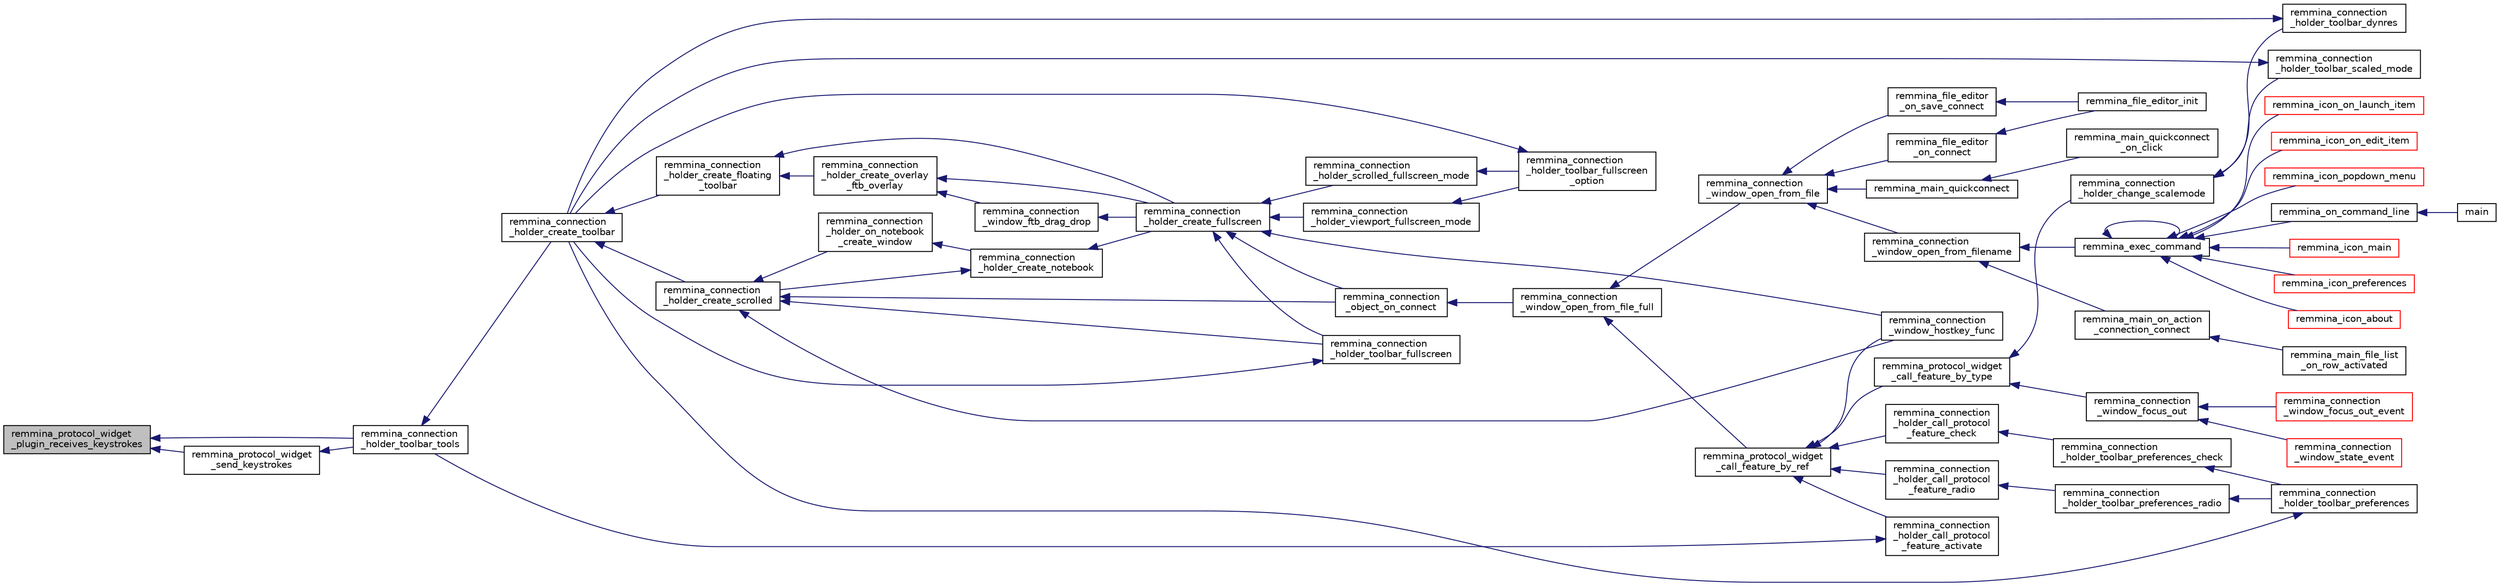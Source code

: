 digraph "remmina_protocol_widget_plugin_receives_keystrokes"
{
  edge [fontname="Helvetica",fontsize="10",labelfontname="Helvetica",labelfontsize="10"];
  node [fontname="Helvetica",fontsize="10",shape=record];
  rankdir="LR";
  Node3446 [label="remmina_protocol_widget\l_plugin_receives_keystrokes",height=0.2,width=0.4,color="black", fillcolor="grey75", style="filled", fontcolor="black"];
  Node3446 -> Node3447 [dir="back",color="midnightblue",fontsize="10",style="solid",fontname="Helvetica"];
  Node3447 [label="remmina_connection\l_holder_toolbar_tools",height=0.2,width=0.4,color="black", fillcolor="white", style="filled",URL="$remmina__connection__window_8c.html#a51cc0b2274049920f67c71047bd76213"];
  Node3447 -> Node3448 [dir="back",color="midnightblue",fontsize="10",style="solid",fontname="Helvetica"];
  Node3448 [label="remmina_connection\l_holder_create_toolbar",height=0.2,width=0.4,color="black", fillcolor="white", style="filled",URL="$remmina__connection__window_8c.html#af8138da72278e9e9000276e08a6fd984"];
  Node3448 -> Node3449 [dir="back",color="midnightblue",fontsize="10",style="solid",fontname="Helvetica"];
  Node3449 [label="remmina_connection\l_holder_create_floating\l_toolbar",height=0.2,width=0.4,color="black", fillcolor="white", style="filled",URL="$remmina__connection__window_8c.html#a967dca6c1876afc3e6bcb763f9709d43"];
  Node3449 -> Node3450 [dir="back",color="midnightblue",fontsize="10",style="solid",fontname="Helvetica"];
  Node3450 [label="remmina_connection\l_holder_create_overlay\l_ftb_overlay",height=0.2,width=0.4,color="black", fillcolor="white", style="filled",URL="$remmina__connection__window_8c.html#ab2edcb806312b3367c70fbb13c383ae0"];
  Node3450 -> Node3451 [dir="back",color="midnightblue",fontsize="10",style="solid",fontname="Helvetica"];
  Node3451 [label="remmina_connection\l_window_ftb_drag_drop",height=0.2,width=0.4,color="black", fillcolor="white", style="filled",URL="$remmina__connection__window_8c.html#a15c9b2bd929f8f2bb64d0bb6fa60f067"];
  Node3451 -> Node3452 [dir="back",color="midnightblue",fontsize="10",style="solid",fontname="Helvetica"];
  Node3452 [label="remmina_connection\l_holder_create_fullscreen",height=0.2,width=0.4,color="black", fillcolor="white", style="filled",URL="$remmina__connection__window_8c.html#ae67ca4d276339723c1ff87fc224eaccf"];
  Node3452 -> Node3453 [dir="back",color="midnightblue",fontsize="10",style="solid",fontname="Helvetica"];
  Node3453 [label="remmina_connection\l_holder_toolbar_fullscreen",height=0.2,width=0.4,color="black", fillcolor="white", style="filled",URL="$remmina__connection__window_8c.html#a02ac20f50f1b7b816bd7208127efdbee"];
  Node3453 -> Node3448 [dir="back",color="midnightblue",fontsize="10",style="solid",fontname="Helvetica"];
  Node3452 -> Node3454 [dir="back",color="midnightblue",fontsize="10",style="solid",fontname="Helvetica"];
  Node3454 [label="remmina_connection\l_holder_viewport_fullscreen_mode",height=0.2,width=0.4,color="black", fillcolor="white", style="filled",URL="$remmina__connection__window_8c.html#a0e99d0ff8c39f2c6de508eee9ef498c5"];
  Node3454 -> Node3455 [dir="back",color="midnightblue",fontsize="10",style="solid",fontname="Helvetica"];
  Node3455 [label="remmina_connection\l_holder_toolbar_fullscreen\l_option",height=0.2,width=0.4,color="black", fillcolor="white", style="filled",URL="$remmina__connection__window_8c.html#a1415cdcbed0e6fe9a7978586bf132207"];
  Node3455 -> Node3448 [dir="back",color="midnightblue",fontsize="10",style="solid",fontname="Helvetica"];
  Node3452 -> Node3456 [dir="back",color="midnightblue",fontsize="10",style="solid",fontname="Helvetica"];
  Node3456 [label="remmina_connection\l_holder_scrolled_fullscreen_mode",height=0.2,width=0.4,color="black", fillcolor="white", style="filled",URL="$remmina__connection__window_8c.html#aa25cae5c0e15e13b817b925e42a044a9"];
  Node3456 -> Node3455 [dir="back",color="midnightblue",fontsize="10",style="solid",fontname="Helvetica"];
  Node3452 -> Node3457 [dir="back",color="midnightblue",fontsize="10",style="solid",fontname="Helvetica"];
  Node3457 [label="remmina_connection\l_window_hostkey_func",height=0.2,width=0.4,color="black", fillcolor="white", style="filled",URL="$remmina__connection__window_8c.html#abef663d930076deb3105f86dabe2a9c3"];
  Node3452 -> Node3458 [dir="back",color="midnightblue",fontsize="10",style="solid",fontname="Helvetica"];
  Node3458 [label="remmina_connection\l_object_on_connect",height=0.2,width=0.4,color="black", fillcolor="white", style="filled",URL="$remmina__connection__window_8c.html#a0ad685a873ecef95ec13caba17e0c22e"];
  Node3458 -> Node3459 [dir="back",color="midnightblue",fontsize="10",style="solid",fontname="Helvetica"];
  Node3459 [label="remmina_connection\l_window_open_from_file_full",height=0.2,width=0.4,color="black", fillcolor="white", style="filled",URL="$remmina__connection__window_8h.html#adbf2b670ca3bae96a99cb0b36021a961"];
  Node3459 -> Node3460 [dir="back",color="midnightblue",fontsize="10",style="solid",fontname="Helvetica"];
  Node3460 [label="remmina_connection\l_window_open_from_file",height=0.2,width=0.4,color="black", fillcolor="white", style="filled",URL="$remmina__connection__window_8h.html#a1c7f722a89609523cc4de079cc82f23c"];
  Node3460 -> Node3461 [dir="back",color="midnightblue",fontsize="10",style="solid",fontname="Helvetica"];
  Node3461 [label="remmina_connection\l_window_open_from_filename",height=0.2,width=0.4,color="black", fillcolor="white", style="filled",URL="$remmina__connection__window_8h.html#ab0ed27ef360efc7d92906cbabf9da5db"];
  Node3461 -> Node3462 [dir="back",color="midnightblue",fontsize="10",style="solid",fontname="Helvetica"];
  Node3462 [label="remmina_exec_command",height=0.2,width=0.4,color="black", fillcolor="white", style="filled",URL="$remmina__exec_8h.html#a424cabdcff647797061e7482049d62a7"];
  Node3462 -> Node3463 [dir="back",color="midnightblue",fontsize="10",style="solid",fontname="Helvetica"];
  Node3463 [label="remmina_on_command_line",height=0.2,width=0.4,color="black", fillcolor="white", style="filled",URL="$remmina_8c.html#aeb286fc5bd52ab5382ab8cb495dc2914"];
  Node3463 -> Node3464 [dir="back",color="midnightblue",fontsize="10",style="solid",fontname="Helvetica"];
  Node3464 [label="main",height=0.2,width=0.4,color="black", fillcolor="white", style="filled",URL="$remmina_8c.html#a0ddf1224851353fc92bfbff6f499fa97"];
  Node3462 -> Node3462 [dir="back",color="midnightblue",fontsize="10",style="solid",fontname="Helvetica"];
  Node3462 -> Node3465 [dir="back",color="midnightblue",fontsize="10",style="solid",fontname="Helvetica"];
  Node3465 [label="remmina_icon_main",height=0.2,width=0.4,color="red", fillcolor="white", style="filled",URL="$remmina__icon_8c.html#a920476110ab6410c8fc8cf734109e497"];
  Node3462 -> Node3476 [dir="back",color="midnightblue",fontsize="10",style="solid",fontname="Helvetica"];
  Node3476 [label="remmina_icon_preferences",height=0.2,width=0.4,color="red", fillcolor="white", style="filled",URL="$remmina__icon_8c.html#ad3b0e3d12e4854eae05b1afea19da404"];
  Node3462 -> Node3477 [dir="back",color="midnightblue",fontsize="10",style="solid",fontname="Helvetica"];
  Node3477 [label="remmina_icon_about",height=0.2,width=0.4,color="red", fillcolor="white", style="filled",URL="$remmina__icon_8c.html#a5cdf1958ef01e49889bcee2e90e2cf71"];
  Node3462 -> Node3478 [dir="back",color="midnightblue",fontsize="10",style="solid",fontname="Helvetica"];
  Node3478 [label="remmina_icon_on_launch_item",height=0.2,width=0.4,color="red", fillcolor="white", style="filled",URL="$remmina__icon_8c.html#ad1699688680e12abcfd5c74dd2f76d83"];
  Node3462 -> Node3481 [dir="back",color="midnightblue",fontsize="10",style="solid",fontname="Helvetica"];
  Node3481 [label="remmina_icon_on_edit_item",height=0.2,width=0.4,color="red", fillcolor="white", style="filled",URL="$remmina__icon_8c.html#af8708120906a8dc41a7998ebf9ecd129"];
  Node3462 -> Node3482 [dir="back",color="midnightblue",fontsize="10",style="solid",fontname="Helvetica"];
  Node3482 [label="remmina_icon_popdown_menu",height=0.2,width=0.4,color="red", fillcolor="white", style="filled",URL="$remmina__icon_8c.html#a444be76e3c3a065279c5f9abc7fae833"];
  Node3461 -> Node3483 [dir="back",color="midnightblue",fontsize="10",style="solid",fontname="Helvetica"];
  Node3483 [label="remmina_main_on_action\l_connection_connect",height=0.2,width=0.4,color="black", fillcolor="white", style="filled",URL="$remmina__main_8c.html#ae023d1cb099a4f7bee79f13760566cbf"];
  Node3483 -> Node3484 [dir="back",color="midnightblue",fontsize="10",style="solid",fontname="Helvetica"];
  Node3484 [label="remmina_main_file_list\l_on_row_activated",height=0.2,width=0.4,color="black", fillcolor="white", style="filled",URL="$remmina__main_8c.html#aba1a89a2400c5cc8373c6bd34602ac10"];
  Node3460 -> Node3485 [dir="back",color="midnightblue",fontsize="10",style="solid",fontname="Helvetica"];
  Node3485 [label="remmina_file_editor\l_on_connect",height=0.2,width=0.4,color="black", fillcolor="white", style="filled",URL="$remmina__file__editor_8c.html#a73b8581fd1fd77532b748d91a2951f25"];
  Node3485 -> Node3469 [dir="back",color="midnightblue",fontsize="10",style="solid",fontname="Helvetica"];
  Node3469 [label="remmina_file_editor_init",height=0.2,width=0.4,color="black", fillcolor="white", style="filled",URL="$remmina__file__editor_8c.html#a9afd8d41c66f547320930eb331f3124d"];
  Node3460 -> Node3470 [dir="back",color="midnightblue",fontsize="10",style="solid",fontname="Helvetica"];
  Node3470 [label="remmina_file_editor\l_on_save_connect",height=0.2,width=0.4,color="black", fillcolor="white", style="filled",URL="$remmina__file__editor_8c.html#a57224f3f69f04f398de563b71be6b18e"];
  Node3470 -> Node3469 [dir="back",color="midnightblue",fontsize="10",style="solid",fontname="Helvetica"];
  Node3460 -> Node3486 [dir="back",color="midnightblue",fontsize="10",style="solid",fontname="Helvetica"];
  Node3486 [label="remmina_main_quickconnect",height=0.2,width=0.4,color="black", fillcolor="white", style="filled",URL="$remmina__main_8c.html#a802458852abacebfb16f1f4295806a01"];
  Node3486 -> Node3487 [dir="back",color="midnightblue",fontsize="10",style="solid",fontname="Helvetica"];
  Node3487 [label="remmina_main_quickconnect\l_on_click",height=0.2,width=0.4,color="black", fillcolor="white", style="filled",URL="$remmina__main_8c.html#a210e9e04c7c97cc86412044de31f659d"];
  Node3459 -> Node3488 [dir="back",color="midnightblue",fontsize="10",style="solid",fontname="Helvetica"];
  Node3488 [label="remmina_protocol_widget\l_call_feature_by_ref",height=0.2,width=0.4,color="black", fillcolor="white", style="filled",URL="$remmina__protocol__widget_8h.html#a605b69a9aa4393024369cc5070488692"];
  Node3488 -> Node3489 [dir="back",color="midnightblue",fontsize="10",style="solid",fontname="Helvetica"];
  Node3489 [label="remmina_connection\l_holder_call_protocol\l_feature_radio",height=0.2,width=0.4,color="black", fillcolor="white", style="filled",URL="$remmina__connection__window_8c.html#a86280cb973101817f7410af393bc2f98"];
  Node3489 -> Node3490 [dir="back",color="midnightblue",fontsize="10",style="solid",fontname="Helvetica"];
  Node3490 [label="remmina_connection\l_holder_toolbar_preferences_radio",height=0.2,width=0.4,color="black", fillcolor="white", style="filled",URL="$remmina__connection__window_8c.html#a1ddab4aacc284c606ab237eae9c0b5a9"];
  Node3490 -> Node3491 [dir="back",color="midnightblue",fontsize="10",style="solid",fontname="Helvetica"];
  Node3491 [label="remmina_connection\l_holder_toolbar_preferences",height=0.2,width=0.4,color="black", fillcolor="white", style="filled",URL="$remmina__connection__window_8c.html#a78ec7d6e66d6e6569c1a9a0230c74bc8"];
  Node3491 -> Node3448 [dir="back",color="midnightblue",fontsize="10",style="solid",fontname="Helvetica"];
  Node3488 -> Node3492 [dir="back",color="midnightblue",fontsize="10",style="solid",fontname="Helvetica"];
  Node3492 [label="remmina_connection\l_holder_call_protocol\l_feature_check",height=0.2,width=0.4,color="black", fillcolor="white", style="filled",URL="$remmina__connection__window_8c.html#a8d924ded7fe147df8b5f113e2fb1d6e7"];
  Node3492 -> Node3493 [dir="back",color="midnightblue",fontsize="10",style="solid",fontname="Helvetica"];
  Node3493 [label="remmina_connection\l_holder_toolbar_preferences_check",height=0.2,width=0.4,color="black", fillcolor="white", style="filled",URL="$remmina__connection__window_8c.html#ada0dce340f5f1484c496a2357e8a2c69"];
  Node3493 -> Node3491 [dir="back",color="midnightblue",fontsize="10",style="solid",fontname="Helvetica"];
  Node3488 -> Node3494 [dir="back",color="midnightblue",fontsize="10",style="solid",fontname="Helvetica"];
  Node3494 [label="remmina_connection\l_holder_call_protocol\l_feature_activate",height=0.2,width=0.4,color="black", fillcolor="white", style="filled",URL="$remmina__connection__window_8c.html#a4507b43c6fd10bc68d9512c6b253a552"];
  Node3494 -> Node3447 [dir="back",color="midnightblue",fontsize="10",style="solid",fontname="Helvetica"];
  Node3488 -> Node3457 [dir="back",color="midnightblue",fontsize="10",style="solid",fontname="Helvetica"];
  Node3488 -> Node3495 [dir="back",color="midnightblue",fontsize="10",style="solid",fontname="Helvetica"];
  Node3495 [label="remmina_protocol_widget\l_call_feature_by_type",height=0.2,width=0.4,color="black", fillcolor="white", style="filled",URL="$remmina__protocol__widget_8h.html#a6a630e96e5b914d60d678ae8eaad4cd9"];
  Node3495 -> Node3496 [dir="back",color="midnightblue",fontsize="10",style="solid",fontname="Helvetica"];
  Node3496 [label="remmina_connection\l_holder_change_scalemode",height=0.2,width=0.4,color="black", fillcolor="white", style="filled",URL="$remmina__connection__window_8c.html#a5565ebedf82eb9f2d54b7f447b4c930e"];
  Node3496 -> Node3497 [dir="back",color="midnightblue",fontsize="10",style="solid",fontname="Helvetica"];
  Node3497 [label="remmina_connection\l_holder_toolbar_dynres",height=0.2,width=0.4,color="black", fillcolor="white", style="filled",URL="$remmina__connection__window_8c.html#a576e3800c7371f63b27e3832848ac4e5"];
  Node3497 -> Node3448 [dir="back",color="midnightblue",fontsize="10",style="solid",fontname="Helvetica"];
  Node3496 -> Node3498 [dir="back",color="midnightblue",fontsize="10",style="solid",fontname="Helvetica"];
  Node3498 [label="remmina_connection\l_holder_toolbar_scaled_mode",height=0.2,width=0.4,color="black", fillcolor="white", style="filled",URL="$remmina__connection__window_8c.html#ad6136dd7c0867a5a5f1c0b0645632ee4"];
  Node3498 -> Node3448 [dir="back",color="midnightblue",fontsize="10",style="solid",fontname="Helvetica"];
  Node3495 -> Node3499 [dir="back",color="midnightblue",fontsize="10",style="solid",fontname="Helvetica"];
  Node3499 [label="remmina_connection\l_window_focus_out",height=0.2,width=0.4,color="black", fillcolor="white", style="filled",URL="$remmina__connection__window_8c.html#a8c242e0a7ee57ed79099c330d696b43f"];
  Node3499 -> Node3500 [dir="back",color="midnightblue",fontsize="10",style="solid",fontname="Helvetica"];
  Node3500 [label="remmina_connection\l_window_focus_out_event",height=0.2,width=0.4,color="red", fillcolor="white", style="filled",URL="$remmina__connection__window_8c.html#a539828a1dd435bee083d82136691176c"];
  Node3499 -> Node3505 [dir="back",color="midnightblue",fontsize="10",style="solid",fontname="Helvetica"];
  Node3505 [label="remmina_connection\l_window_state_event",height=0.2,width=0.4,color="red", fillcolor="white", style="filled",URL="$remmina__connection__window_8c.html#a174d5b1e983a96c98aae2e8078f462bd"];
  Node3450 -> Node3452 [dir="back",color="midnightblue",fontsize="10",style="solid",fontname="Helvetica"];
  Node3449 -> Node3452 [dir="back",color="midnightblue",fontsize="10",style="solid",fontname="Helvetica"];
  Node3448 -> Node3502 [dir="back",color="midnightblue",fontsize="10",style="solid",fontname="Helvetica"];
  Node3502 [label="remmina_connection\l_holder_create_scrolled",height=0.2,width=0.4,color="black", fillcolor="white", style="filled",URL="$remmina__connection__window_8c.html#a57b3656c37df65d276ddd50a16906dc7"];
  Node3502 -> Node3453 [dir="back",color="midnightblue",fontsize="10",style="solid",fontname="Helvetica"];
  Node3502 -> Node3503 [dir="back",color="midnightblue",fontsize="10",style="solid",fontname="Helvetica"];
  Node3503 [label="remmina_connection\l_holder_on_notebook\l_create_window",height=0.2,width=0.4,color="black", fillcolor="white", style="filled",URL="$remmina__connection__window_8c.html#a2f5fc595c1aad851962aa58e2009bcce"];
  Node3503 -> Node3504 [dir="back",color="midnightblue",fontsize="10",style="solid",fontname="Helvetica"];
  Node3504 [label="remmina_connection\l_holder_create_notebook",height=0.2,width=0.4,color="black", fillcolor="white", style="filled",URL="$remmina__connection__window_8c.html#ae616dc409c5775dc73d9a83c1f081705"];
  Node3504 -> Node3502 [dir="back",color="midnightblue",fontsize="10",style="solid",fontname="Helvetica"];
  Node3504 -> Node3452 [dir="back",color="midnightblue",fontsize="10",style="solid",fontname="Helvetica"];
  Node3502 -> Node3457 [dir="back",color="midnightblue",fontsize="10",style="solid",fontname="Helvetica"];
  Node3502 -> Node3458 [dir="back",color="midnightblue",fontsize="10",style="solid",fontname="Helvetica"];
  Node3446 -> Node3506 [dir="back",color="midnightblue",fontsize="10",style="solid",fontname="Helvetica"];
  Node3506 [label="remmina_protocol_widget\l_send_keystrokes",height=0.2,width=0.4,color="black", fillcolor="white", style="filled",URL="$remmina__protocol__widget_8h.html#affb2413c00f0681fe08f90523f7e1471",tooltip="Send to the plugin some keystrokes. "];
  Node3506 -> Node3447 [dir="back",color="midnightblue",fontsize="10",style="solid",fontname="Helvetica"];
}
